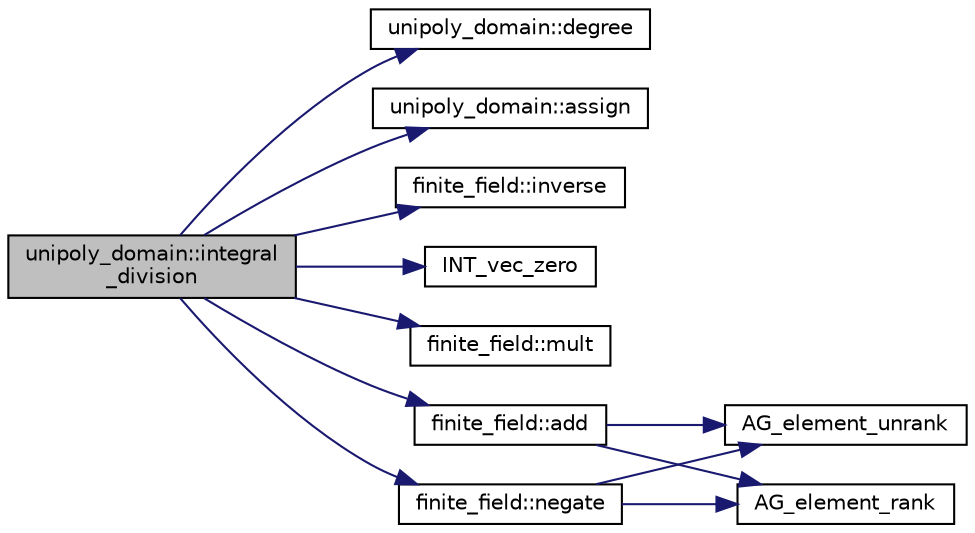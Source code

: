 digraph "unipoly_domain::integral_division"
{
  edge [fontname="Helvetica",fontsize="10",labelfontname="Helvetica",labelfontsize="10"];
  node [fontname="Helvetica",fontsize="10",shape=record];
  rankdir="LR";
  Node306 [label="unipoly_domain::integral\l_division",height=0.2,width=0.4,color="black", fillcolor="grey75", style="filled", fontcolor="black"];
  Node306 -> Node307 [color="midnightblue",fontsize="10",style="solid",fontname="Helvetica"];
  Node307 [label="unipoly_domain::degree",height=0.2,width=0.4,color="black", fillcolor="white", style="filled",URL="$da/d3c/classunipoly__domain.html#afb7ee70ad99925f54d4d56bd27828dd2"];
  Node306 -> Node308 [color="midnightblue",fontsize="10",style="solid",fontname="Helvetica"];
  Node308 [label="unipoly_domain::assign",height=0.2,width=0.4,color="black", fillcolor="white", style="filled",URL="$da/d3c/classunipoly__domain.html#a4742bf0f85fee30ab35fbc1188c39c1d"];
  Node306 -> Node309 [color="midnightblue",fontsize="10",style="solid",fontname="Helvetica"];
  Node309 [label="finite_field::inverse",height=0.2,width=0.4,color="black", fillcolor="white", style="filled",URL="$df/d5a/classfinite__field.html#a69f2a12c01e70b7ce2d115c5221c9cdd"];
  Node306 -> Node310 [color="midnightblue",fontsize="10",style="solid",fontname="Helvetica"];
  Node310 [label="INT_vec_zero",height=0.2,width=0.4,color="black", fillcolor="white", style="filled",URL="$df/dbf/sajeeb_8_c.html#aa8c9c7977203577026080f546fe4980f"];
  Node306 -> Node311 [color="midnightblue",fontsize="10",style="solid",fontname="Helvetica"];
  Node311 [label="finite_field::mult",height=0.2,width=0.4,color="black", fillcolor="white", style="filled",URL="$df/d5a/classfinite__field.html#a24fb5917aa6d4d656fd855b7f44a13b0"];
  Node306 -> Node312 [color="midnightblue",fontsize="10",style="solid",fontname="Helvetica"];
  Node312 [label="finite_field::negate",height=0.2,width=0.4,color="black", fillcolor="white", style="filled",URL="$df/d5a/classfinite__field.html#aa9d798298f25d4a9262b5bc5f1733e31"];
  Node312 -> Node313 [color="midnightblue",fontsize="10",style="solid",fontname="Helvetica"];
  Node313 [label="AG_element_unrank",height=0.2,width=0.4,color="black", fillcolor="white", style="filled",URL="$d4/d67/geometry_8h.html#a4a33b86c87b2879b97cfa1327abe2885"];
  Node312 -> Node314 [color="midnightblue",fontsize="10",style="solid",fontname="Helvetica"];
  Node314 [label="AG_element_rank",height=0.2,width=0.4,color="black", fillcolor="white", style="filled",URL="$d4/d67/geometry_8h.html#ab2ac908d07dd8038fd996e26bdc75c17"];
  Node306 -> Node315 [color="midnightblue",fontsize="10",style="solid",fontname="Helvetica"];
  Node315 [label="finite_field::add",height=0.2,width=0.4,color="black", fillcolor="white", style="filled",URL="$df/d5a/classfinite__field.html#a8f12328a27500f3c7be0c849ebbc9d14"];
  Node315 -> Node313 [color="midnightblue",fontsize="10",style="solid",fontname="Helvetica"];
  Node315 -> Node314 [color="midnightblue",fontsize="10",style="solid",fontname="Helvetica"];
}
